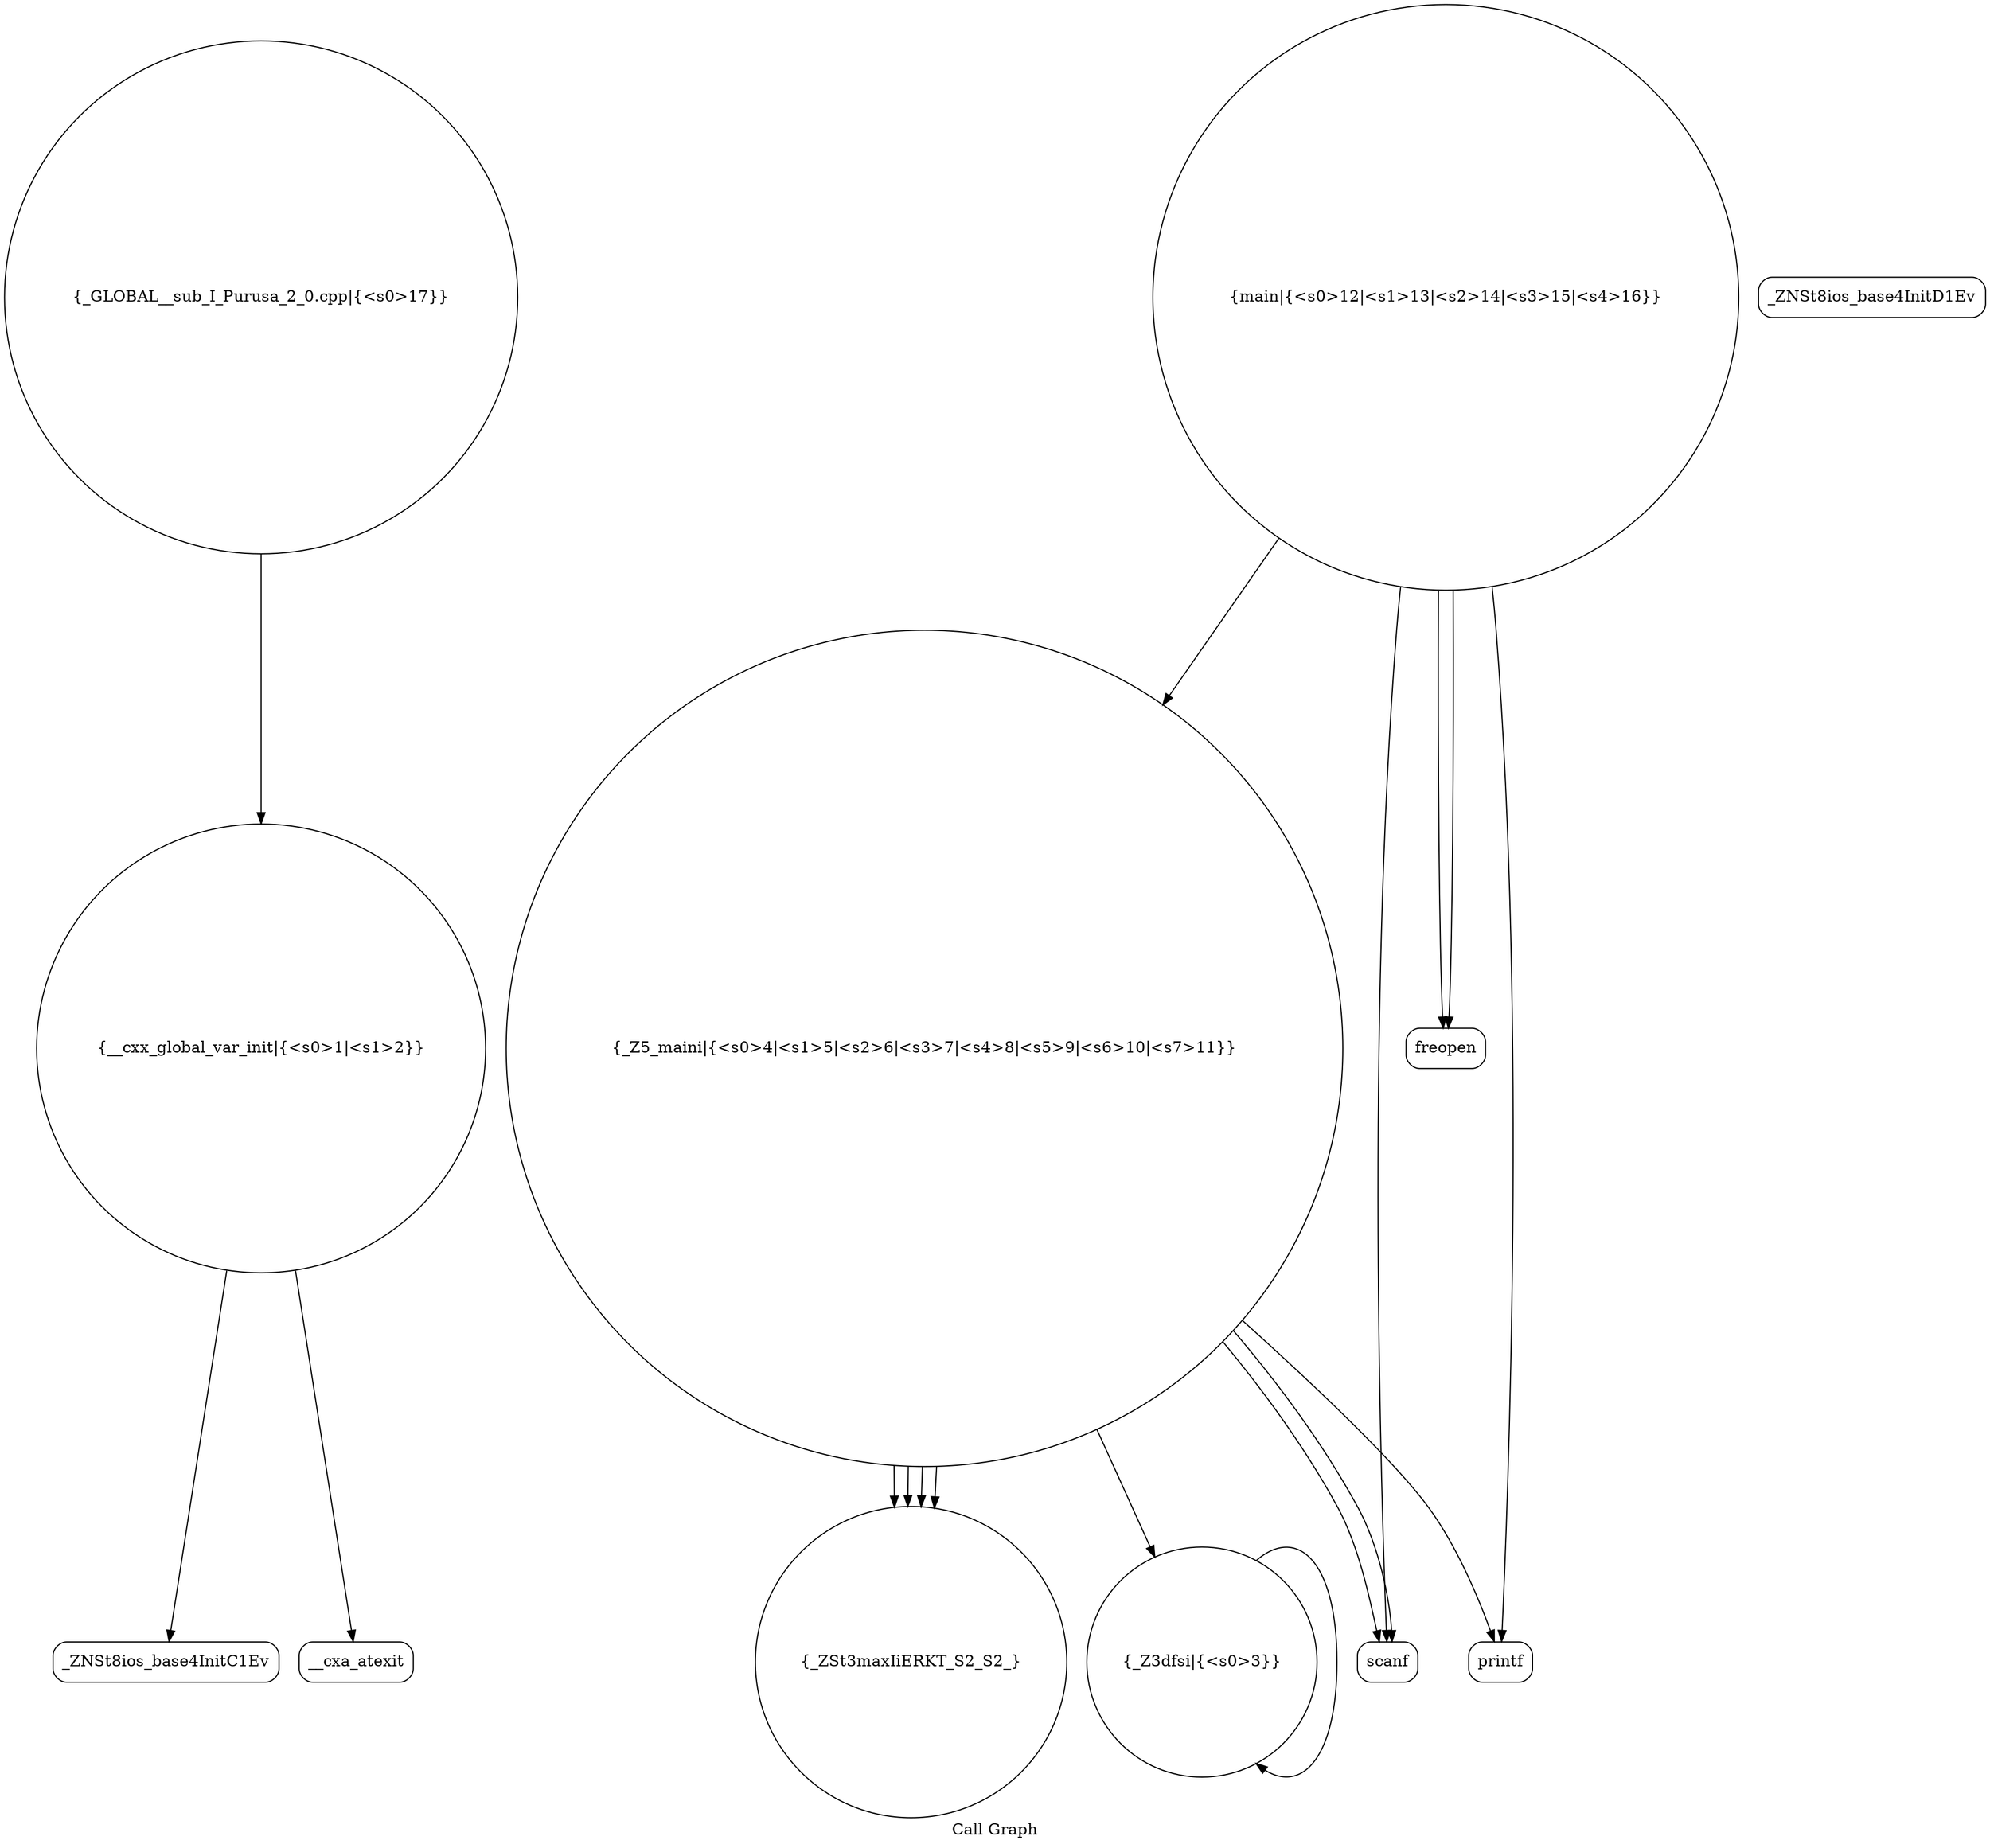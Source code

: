 digraph "Call Graph" {
	label="Call Graph";

	Node0x55f164836350 [shape=record,shape=circle,label="{__cxx_global_var_init|{<s0>1|<s1>2}}"];
	Node0x55f164836350:s0 -> Node0x55f1648367e0[color=black];
	Node0x55f164836350:s1 -> Node0x55f1648368e0[color=black];
	Node0x55f164836ae0 [shape=record,shape=circle,label="{_ZSt3maxIiERKT_S2_S2_}"];
	Node0x55f164836860 [shape=record,shape=Mrecord,label="{_ZNSt8ios_base4InitD1Ev}"];
	Node0x55f164836be0 [shape=record,shape=circle,label="{main|{<s0>12|<s1>13|<s2>14|<s3>15|<s4>16}}"];
	Node0x55f164836be0:s0 -> Node0x55f164836c60[color=black];
	Node0x55f164836be0:s1 -> Node0x55f164836c60[color=black];
	Node0x55f164836be0:s2 -> Node0x55f164836a60[color=black];
	Node0x55f164836be0:s3 -> Node0x55f164836b60[color=black];
	Node0x55f164836be0:s4 -> Node0x55f1648369e0[color=black];
	Node0x55f164836960 [shape=record,shape=circle,label="{_Z3dfsi|{<s0>3}}"];
	Node0x55f164836960:s0 -> Node0x55f164836960[color=black];
	Node0x55f164836ce0 [shape=record,shape=circle,label="{_GLOBAL__sub_I_Purusa_2_0.cpp|{<s0>17}}"];
	Node0x55f164836ce0:s0 -> Node0x55f164836350[color=black];
	Node0x55f164836a60 [shape=record,shape=Mrecord,label="{scanf}"];
	Node0x55f1648367e0 [shape=record,shape=Mrecord,label="{_ZNSt8ios_base4InitC1Ev}"];
	Node0x55f164836b60 [shape=record,shape=Mrecord,label="{printf}"];
	Node0x55f1648368e0 [shape=record,shape=Mrecord,label="{__cxa_atexit}"];
	Node0x55f164836c60 [shape=record,shape=Mrecord,label="{freopen}"];
	Node0x55f1648369e0 [shape=record,shape=circle,label="{_Z5_maini|{<s0>4|<s1>5|<s2>6|<s3>7|<s4>8|<s5>9|<s6>10|<s7>11}}"];
	Node0x55f1648369e0:s0 -> Node0x55f164836a60[color=black];
	Node0x55f1648369e0:s1 -> Node0x55f164836a60[color=black];
	Node0x55f1648369e0:s2 -> Node0x55f164836960[color=black];
	Node0x55f1648369e0:s3 -> Node0x55f164836ae0[color=black];
	Node0x55f1648369e0:s4 -> Node0x55f164836ae0[color=black];
	Node0x55f1648369e0:s5 -> Node0x55f164836ae0[color=black];
	Node0x55f1648369e0:s6 -> Node0x55f164836ae0[color=black];
	Node0x55f1648369e0:s7 -> Node0x55f164836b60[color=black];
}
